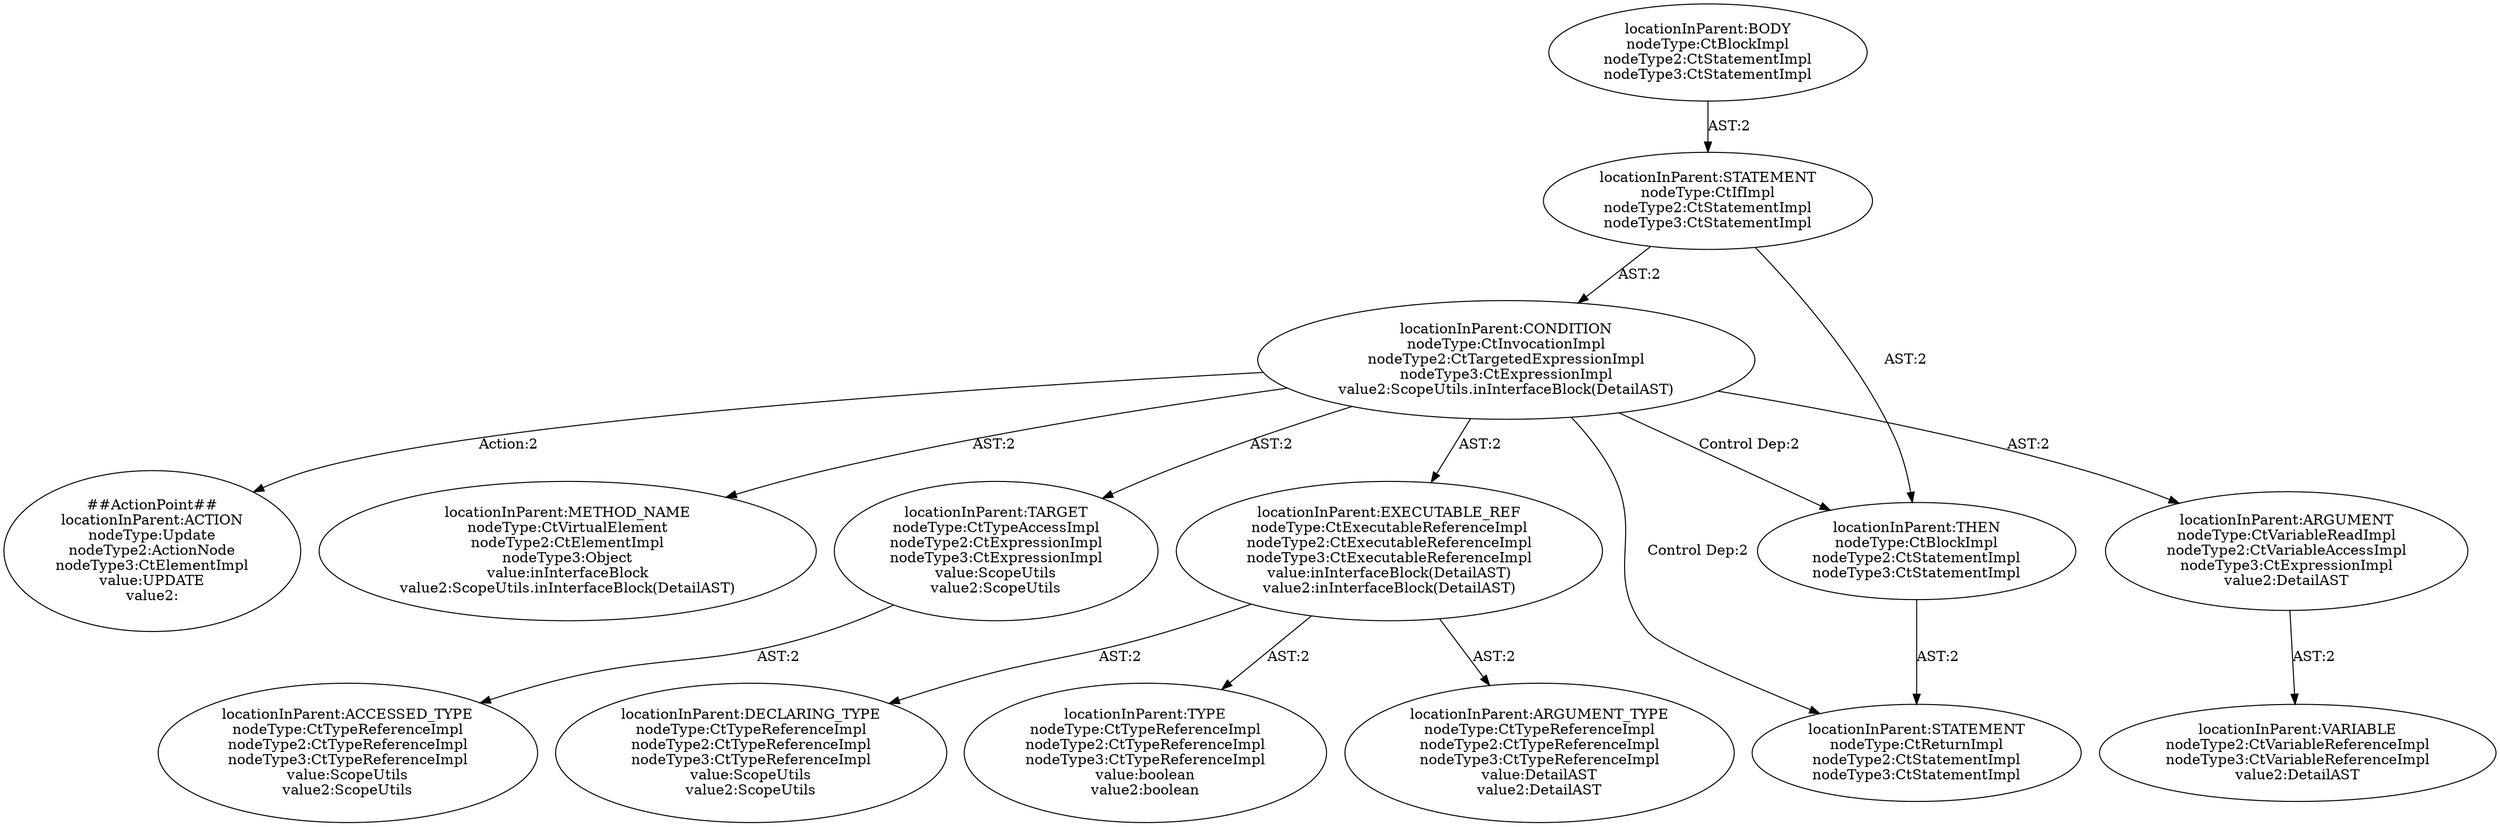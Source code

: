 digraph "Pattern" {
0 [label="##ActionPoint##
locationInParent:ACTION
nodeType:Update
nodeType2:ActionNode
nodeType3:CtElementImpl
value:UPDATE
value2:" shape=ellipse]
1 [label="locationInParent:CONDITION
nodeType:CtInvocationImpl
nodeType2:CtTargetedExpressionImpl
nodeType3:CtExpressionImpl
value2:ScopeUtils.inInterfaceBlock(DetailAST)" shape=ellipse]
2 [label="locationInParent:STATEMENT
nodeType:CtIfImpl
nodeType2:CtStatementImpl
nodeType3:CtStatementImpl" shape=ellipse]
3 [label="locationInParent:BODY
nodeType:CtBlockImpl
nodeType2:CtStatementImpl
nodeType3:CtStatementImpl" shape=ellipse]
4 [label="locationInParent:THEN
nodeType:CtBlockImpl
nodeType2:CtStatementImpl
nodeType3:CtStatementImpl" shape=ellipse]
5 [label="locationInParent:ARGUMENT
nodeType:CtVariableReadImpl
nodeType2:CtVariableAccessImpl
nodeType3:CtExpressionImpl
value2:DetailAST" shape=ellipse]
6 [label="locationInParent:STATEMENT
nodeType:CtReturnImpl
nodeType2:CtStatementImpl
nodeType3:CtStatementImpl" shape=ellipse]
7 [label="locationInParent:METHOD_NAME
nodeType:CtVirtualElement
nodeType2:CtElementImpl
nodeType3:Object
value:inInterfaceBlock
value2:ScopeUtils.inInterfaceBlock(DetailAST)" shape=ellipse]
8 [label="locationInParent:TARGET
nodeType:CtTypeAccessImpl
nodeType2:CtExpressionImpl
nodeType3:CtExpressionImpl
value:ScopeUtils
value2:ScopeUtils" shape=ellipse]
9 [label="locationInParent:ACCESSED_TYPE
nodeType:CtTypeReferenceImpl
nodeType2:CtTypeReferenceImpl
nodeType3:CtTypeReferenceImpl
value:ScopeUtils
value2:ScopeUtils" shape=ellipse]
10 [label="locationInParent:EXECUTABLE_REF
nodeType:CtExecutableReferenceImpl
nodeType2:CtExecutableReferenceImpl
nodeType3:CtExecutableReferenceImpl
value:inInterfaceBlock(DetailAST)
value2:inInterfaceBlock(DetailAST)" shape=ellipse]
11 [label="locationInParent:DECLARING_TYPE
nodeType:CtTypeReferenceImpl
nodeType2:CtTypeReferenceImpl
nodeType3:CtTypeReferenceImpl
value:ScopeUtils
value2:ScopeUtils" shape=ellipse]
12 [label="locationInParent:TYPE
nodeType:CtTypeReferenceImpl
nodeType2:CtTypeReferenceImpl
nodeType3:CtTypeReferenceImpl
value:boolean
value2:boolean" shape=ellipse]
13 [label="locationInParent:ARGUMENT_TYPE
nodeType:CtTypeReferenceImpl
nodeType2:CtTypeReferenceImpl
nodeType3:CtTypeReferenceImpl
value:DetailAST
value2:DetailAST" shape=ellipse]
14 [label="locationInParent:VARIABLE
nodeType2:CtVariableReferenceImpl
nodeType3:CtVariableReferenceImpl
value2:DetailAST" shape=ellipse]
1 -> 0 [label="Action:2"];
1 -> 7 [label="AST:2"];
1 -> 8 [label="AST:2"];
1 -> 10 [label="AST:2"];
1 -> 5 [label="AST:2"];
1 -> 4 [label="Control Dep:2"];
1 -> 6 [label="Control Dep:2"];
2 -> 1 [label="AST:2"];
2 -> 4 [label="AST:2"];
3 -> 2 [label="AST:2"];
4 -> 6 [label="AST:2"];
5 -> 14 [label="AST:2"];
8 -> 9 [label="AST:2"];
10 -> 11 [label="AST:2"];
10 -> 12 [label="AST:2"];
10 -> 13 [label="AST:2"];
}